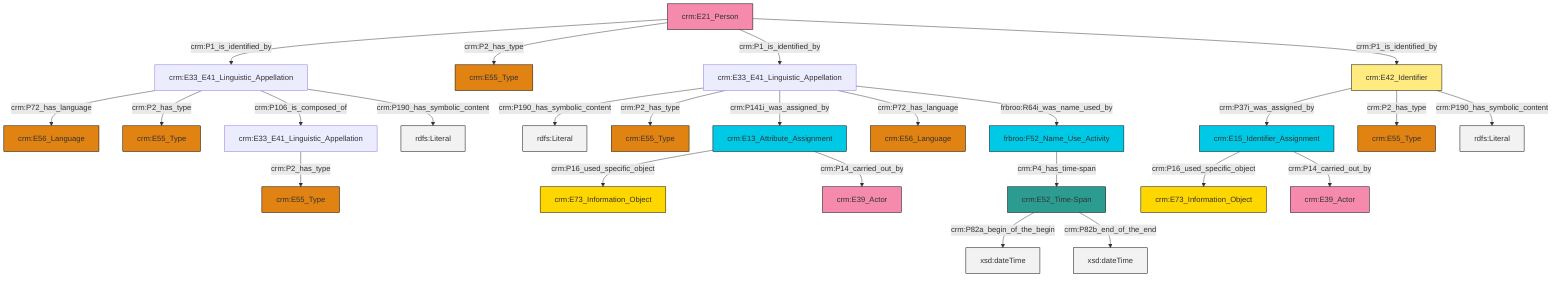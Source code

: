 graph TD
classDef Literal fill:#f2f2f2,stroke:#000000;
classDef CRM_Entity fill:#FFFFFF,stroke:#000000;
classDef Temporal_Entity fill:#00C9E6, stroke:#000000;
classDef Type fill:#E18312, stroke:#000000;
classDef Time-Span fill:#2C9C91, stroke:#000000;
classDef Appellation fill:#FFEB7F, stroke:#000000;
classDef Place fill:#008836, stroke:#000000;
classDef Persistent_Item fill:#B266B2, stroke:#000000;
classDef Conceptual_Object fill:#FFD700, stroke:#000000;
classDef Physical_Thing fill:#D2B48C, stroke:#000000;
classDef Actor fill:#f58aad, stroke:#000000;
classDef PC_Classes fill:#4ce600, stroke:#000000;
classDef Multi fill:#cccccc,stroke:#000000;

0["crm:E33_E41_Linguistic_Appellation"]:::Default -->|crm:P72_has_language| 1["crm:E56_Language"]:::Type
8["crm:E42_Identifier"]:::Appellation -->|crm:P37i_was_assigned_by| 2["crm:E15_Identifier_Assignment"]:::Temporal_Entity
13["crm:E52_Time-Span"]:::Time-Span -->|crm:P82a_begin_of_the_begin| 14[xsd:dateTime]:::Literal
17["crm:E33_E41_Linguistic_Appellation"]:::Default -->|crm:P190_has_symbolic_content| 18[rdfs:Literal]:::Literal
9["crm:E21_Person"]:::Actor -->|crm:P1_is_identified_by| 0["crm:E33_E41_Linguistic_Appellation"]:::Default
17["crm:E33_E41_Linguistic_Appellation"]:::Default -->|crm:P2_has_type| 26["crm:E55_Type"]:::Type
2["crm:E15_Identifier_Assignment"]:::Temporal_Entity -->|crm:P16_used_specific_object| 28["crm:E73_Information_Object"]:::Conceptual_Object
2["crm:E15_Identifier_Assignment"]:::Temporal_Entity -->|crm:P14_carried_out_by| 30["crm:E39_Actor"]:::Actor
8["crm:E42_Identifier"]:::Appellation -->|crm:P2_has_type| 22["crm:E55_Type"]:::Type
17["crm:E33_E41_Linguistic_Appellation"]:::Default -->|crm:P141i_was_assigned_by| 15["crm:E13_Attribute_Assignment"]:::Temporal_Entity
20["frbroo:F52_Name_Use_Activity"]:::Temporal_Entity -->|crm:P4_has_time-span| 13["crm:E52_Time-Span"]:::Time-Span
0["crm:E33_E41_Linguistic_Appellation"]:::Default -->|crm:P2_has_type| 31["crm:E55_Type"]:::Type
34["crm:E33_E41_Linguistic_Appellation"]:::Default -->|crm:P2_has_type| 4["crm:E55_Type"]:::Type
15["crm:E13_Attribute_Assignment"]:::Temporal_Entity -->|crm:P16_used_specific_object| 11["crm:E73_Information_Object"]:::Conceptual_Object
13["crm:E52_Time-Span"]:::Time-Span -->|crm:P82b_end_of_the_end| 37[xsd:dateTime]:::Literal
8["crm:E42_Identifier"]:::Appellation -->|crm:P190_has_symbolic_content| 39[rdfs:Literal]:::Literal
17["crm:E33_E41_Linguistic_Appellation"]:::Default -->|crm:P72_has_language| 24["crm:E56_Language"]:::Type
9["crm:E21_Person"]:::Actor -->|crm:P2_has_type| 40["crm:E55_Type"]:::Type
0["crm:E33_E41_Linguistic_Appellation"]:::Default -->|crm:P106_is_composed_of| 34["crm:E33_E41_Linguistic_Appellation"]:::Default
0["crm:E33_E41_Linguistic_Appellation"]:::Default -->|crm:P190_has_symbolic_content| 45[rdfs:Literal]:::Literal
9["crm:E21_Person"]:::Actor -->|crm:P1_is_identified_by| 17["crm:E33_E41_Linguistic_Appellation"]:::Default
17["crm:E33_E41_Linguistic_Appellation"]:::Default -->|frbroo:R64i_was_name_used_by| 20["frbroo:F52_Name_Use_Activity"]:::Temporal_Entity
15["crm:E13_Attribute_Assignment"]:::Temporal_Entity -->|crm:P14_carried_out_by| 6["crm:E39_Actor"]:::Actor
9["crm:E21_Person"]:::Actor -->|crm:P1_is_identified_by| 8["crm:E42_Identifier"]:::Appellation